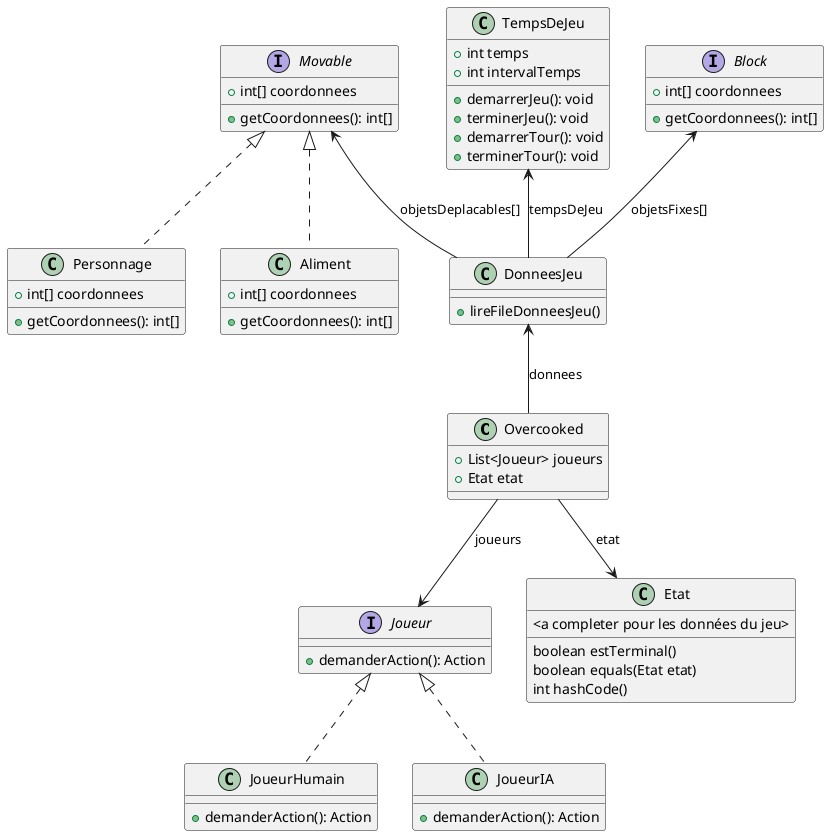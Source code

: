 @startuml
'https://plantuml.com/class-diagram

class Overcooked {
    + List<Joueur> joueurs
    + Etat etat
}

"Overcooked" --> "Joueur" : "joueurs"
"Overcooked" --> "Etat" : "etat"

interface Movable {
    + int[] coordonnees
    + getCoordonnees(): int[]
}

interface Joueur {
    + demanderAction(): Action
}

class JoueurHumain implements Joueur {
    + demanderAction(): Action
}

class JoueurIA implements Joueur {
    + demanderAction(): Action
}

class Personnage implements Movable {
    + int[] coordonnees
    + getCoordonnees(): int[]
}

class Aliment implements Movable {
    + int[] coordonnees
    + getCoordonnees(): int[]
}

class TempsDeJeu {
    + int temps
    + int intervalTemps
    + demarrerJeu(): void
    + terminerJeu(): void
    + demarrerTour(): void
    + terminerTour(): void
}

class Etat{
    <a completer pour les données du jeu>
    boolean estTerminal()
    boolean equals(Etat etat)
    int hashCode()
}

class DonneesJeu {
    + lireFileDonneesJeu()
}

interface Block {
    + int[] coordonnees
    + getCoordonnees(): int[]
}
"Block" <-- "DonneesJeu" : "objetsFixes[]"
"Movable" <-- "DonneesJeu" : "objetsDeplacables[]"
"DonneesJeu" <-- "Overcooked" : "donnees"
"TempsDeJeu" <-- "DonneesJeu" : "tempsDeJeu"



@enduml